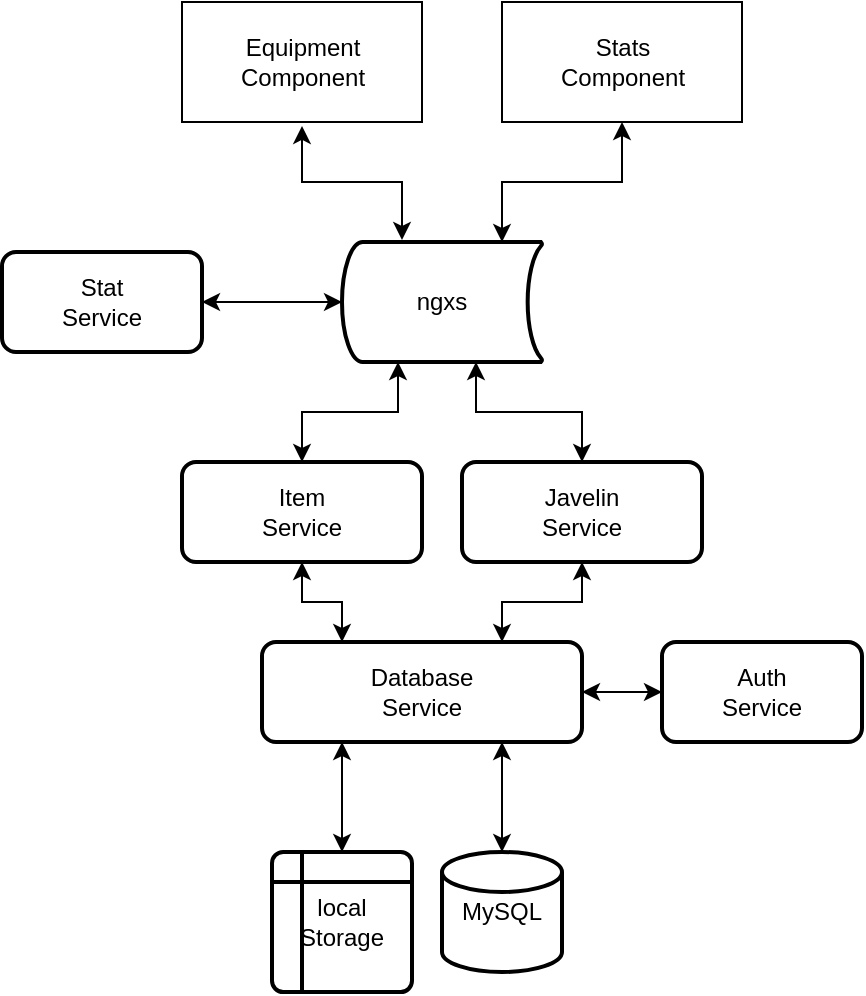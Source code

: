 <mxfile version="10.7.7" type="github"><diagram id="pcF3_FdpEt3nUfhWWdz6" name="Page-1"><mxGraphModel dx="674" dy="1235" grid="1" gridSize="10" guides="1" tooltips="1" connect="1" arrows="1" fold="1" page="1" pageScale="1" pageWidth="850" pageHeight="1100" math="0" shadow="0"><root><mxCell id="0"/><mxCell id="1" parent="0"/><mxCell id="2f83s5O455MtaLnnqq37-9" style="edgeStyle=orthogonalEdgeStyle;rounded=0;orthogonalLoop=1;jettySize=auto;html=1;exitX=0.5;exitY=0;exitDx=0;exitDy=0;exitPerimeter=0;entryX=0.75;entryY=1;entryDx=0;entryDy=0;startArrow=classic;startFill=1;" edge="1" parent="1" source="2f83s5O455MtaLnnqq37-2" target="2f83s5O455MtaLnnqq37-5"><mxGeometry relative="1" as="geometry"/></mxCell><mxCell id="2f83s5O455MtaLnnqq37-2" value="MySQL&lt;br&gt;" style="strokeWidth=2;html=1;shape=mxgraph.flowchart.database;whiteSpace=wrap;" vertex="1" parent="1"><mxGeometry x="330" y="785" width="60" height="60" as="geometry"/></mxCell><mxCell id="2f83s5O455MtaLnnqq37-19" style="edgeStyle=orthogonalEdgeStyle;rounded=0;orthogonalLoop=1;jettySize=auto;html=1;exitX=0;exitY=0.5;exitDx=0;exitDy=0;exitPerimeter=0;startArrow=classic;startFill=1;" edge="1" parent="1" source="2f83s5O455MtaLnnqq37-3" target="2f83s5O455MtaLnnqq37-18"><mxGeometry relative="1" as="geometry"/></mxCell><mxCell id="2f83s5O455MtaLnnqq37-23" style="edgeStyle=orthogonalEdgeStyle;rounded=0;orthogonalLoop=1;jettySize=auto;html=1;exitX=0.3;exitY=-0.017;exitDx=0;exitDy=0;exitPerimeter=0;entryX=0.5;entryY=1.033;entryDx=0;entryDy=0;entryPerimeter=0;startArrow=classic;startFill=1;" edge="1" parent="1" source="2f83s5O455MtaLnnqq37-3" target="2f83s5O455MtaLnnqq37-22"><mxGeometry relative="1" as="geometry"/></mxCell><mxCell id="2f83s5O455MtaLnnqq37-24" style="edgeStyle=orthogonalEdgeStyle;rounded=0;orthogonalLoop=1;jettySize=auto;html=1;exitX=0.8;exitY=0;exitDx=0;exitDy=0;exitPerimeter=0;startArrow=classic;startFill=1;" edge="1" parent="1" source="2f83s5O455MtaLnnqq37-3" target="2f83s5O455MtaLnnqq37-21"><mxGeometry relative="1" as="geometry"/></mxCell><mxCell id="2f83s5O455MtaLnnqq37-3" value="ngxs" style="strokeWidth=2;html=1;shape=mxgraph.flowchart.stored_data;whiteSpace=wrap;" vertex="1" parent="1"><mxGeometry x="280" y="480" width="100" height="60" as="geometry"/></mxCell><mxCell id="2f83s5O455MtaLnnqq37-13" style="edgeStyle=orthogonalEdgeStyle;rounded=0;orthogonalLoop=1;jettySize=auto;html=1;exitX=1;exitY=0.5;exitDx=0;exitDy=0;entryX=0;entryY=0.5;entryDx=0;entryDy=0;startArrow=classic;startFill=1;" edge="1" parent="1" source="2f83s5O455MtaLnnqq37-5" target="2f83s5O455MtaLnnqq37-12"><mxGeometry relative="1" as="geometry"/></mxCell><mxCell id="2f83s5O455MtaLnnqq37-5" value="Database&lt;br&gt;Service&lt;br&gt;" style="rounded=1;whiteSpace=wrap;html=1;absoluteArcSize=1;arcSize=14;strokeWidth=2;" vertex="1" parent="1"><mxGeometry x="240" y="680" width="160" height="50" as="geometry"/></mxCell><mxCell id="2f83s5O455MtaLnnqq37-14" style="edgeStyle=orthogonalEdgeStyle;rounded=0;orthogonalLoop=1;jettySize=auto;html=1;exitX=0.5;exitY=1;exitDx=0;exitDy=0;entryX=0.25;entryY=0;entryDx=0;entryDy=0;startArrow=classic;startFill=1;" edge="1" parent="1" source="2f83s5O455MtaLnnqq37-6" target="2f83s5O455MtaLnnqq37-5"><mxGeometry relative="1" as="geometry"/></mxCell><mxCell id="2f83s5O455MtaLnnqq37-16" style="edgeStyle=orthogonalEdgeStyle;rounded=0;orthogonalLoop=1;jettySize=auto;html=1;exitX=0.5;exitY=0;exitDx=0;exitDy=0;entryX=0.28;entryY=1;entryDx=0;entryDy=0;entryPerimeter=0;startArrow=classic;startFill=1;" edge="1" parent="1" source="2f83s5O455MtaLnnqq37-6" target="2f83s5O455MtaLnnqq37-3"><mxGeometry relative="1" as="geometry"/></mxCell><mxCell id="2f83s5O455MtaLnnqq37-6" value="Item&lt;br&gt;Service&lt;br&gt;" style="rounded=1;whiteSpace=wrap;html=1;absoluteArcSize=1;arcSize=14;strokeWidth=2;" vertex="1" parent="1"><mxGeometry x="200" y="590" width="120" height="50" as="geometry"/></mxCell><mxCell id="2f83s5O455MtaLnnqq37-8" style="edgeStyle=orthogonalEdgeStyle;rounded=0;orthogonalLoop=1;jettySize=auto;html=1;exitX=0.5;exitY=0;exitDx=0;exitDy=0;entryX=0.25;entryY=1;entryDx=0;entryDy=0;startArrow=classic;startFill=1;" edge="1" parent="1" source="2f83s5O455MtaLnnqq37-7" target="2f83s5O455MtaLnnqq37-5"><mxGeometry relative="1" as="geometry"/></mxCell><mxCell id="2f83s5O455MtaLnnqq37-7" value="local&lt;br&gt;Storage&lt;br&gt;" style="shape=internalStorage;whiteSpace=wrap;html=1;dx=15;dy=15;rounded=1;arcSize=8;strokeWidth=2;" vertex="1" parent="1"><mxGeometry x="245" y="785" width="70" height="70" as="geometry"/></mxCell><mxCell id="2f83s5O455MtaLnnqq37-15" style="edgeStyle=orthogonalEdgeStyle;rounded=0;orthogonalLoop=1;jettySize=auto;html=1;exitX=0.5;exitY=1;exitDx=0;exitDy=0;entryX=0.75;entryY=0;entryDx=0;entryDy=0;startArrow=classic;startFill=1;" edge="1" parent="1" source="2f83s5O455MtaLnnqq37-10" target="2f83s5O455MtaLnnqq37-5"><mxGeometry relative="1" as="geometry"/></mxCell><mxCell id="2f83s5O455MtaLnnqq37-17" style="edgeStyle=orthogonalEdgeStyle;rounded=0;orthogonalLoop=1;jettySize=auto;html=1;exitX=0.5;exitY=0;exitDx=0;exitDy=0;entryX=0.67;entryY=1;entryDx=0;entryDy=0;entryPerimeter=0;startArrow=classic;startFill=1;" edge="1" parent="1" source="2f83s5O455MtaLnnqq37-10" target="2f83s5O455MtaLnnqq37-3"><mxGeometry relative="1" as="geometry"/></mxCell><mxCell id="2f83s5O455MtaLnnqq37-10" value="Javelin&lt;br&gt;Service&lt;br&gt;" style="rounded=1;whiteSpace=wrap;html=1;absoluteArcSize=1;arcSize=14;strokeWidth=2;" vertex="1" parent="1"><mxGeometry x="340" y="590" width="120" height="50" as="geometry"/></mxCell><mxCell id="2f83s5O455MtaLnnqq37-12" value="Auth&lt;br&gt;Service&lt;br&gt;" style="rounded=1;whiteSpace=wrap;html=1;absoluteArcSize=1;arcSize=14;strokeWidth=2;" vertex="1" parent="1"><mxGeometry x="440" y="680" width="100" height="50" as="geometry"/></mxCell><mxCell id="2f83s5O455MtaLnnqq37-18" value="Stat&lt;br&gt;Service&lt;br&gt;" style="rounded=1;whiteSpace=wrap;html=1;absoluteArcSize=1;arcSize=14;strokeWidth=2;" vertex="1" parent="1"><mxGeometry x="110" y="485" width="100" height="50" as="geometry"/></mxCell><mxCell id="2f83s5O455MtaLnnqq37-21" value="Stats&lt;br&gt;Component&lt;br&gt;" style="verticalLabelPosition=middle;verticalAlign=middle;html=1;shape=mxgraph.basic.rect;fillColor=#ffffff;fillColor2=none;strokeColor=#000000;strokeWidth=1;size=20;indent=5;labelPosition=center;align=center;" vertex="1" parent="1"><mxGeometry x="360" y="360" width="120" height="60" as="geometry"/></mxCell><mxCell id="2f83s5O455MtaLnnqq37-22" value="Equipment&lt;br&gt;Component&lt;br&gt;" style="verticalLabelPosition=middle;verticalAlign=middle;html=1;shape=mxgraph.basic.rect;fillColor=#ffffff;fillColor2=none;strokeColor=#000000;strokeWidth=1;size=20;indent=5;labelPosition=center;align=center;" vertex="1" parent="1"><mxGeometry x="200" y="360" width="120" height="60" as="geometry"/></mxCell></root></mxGraphModel></diagram></mxfile>